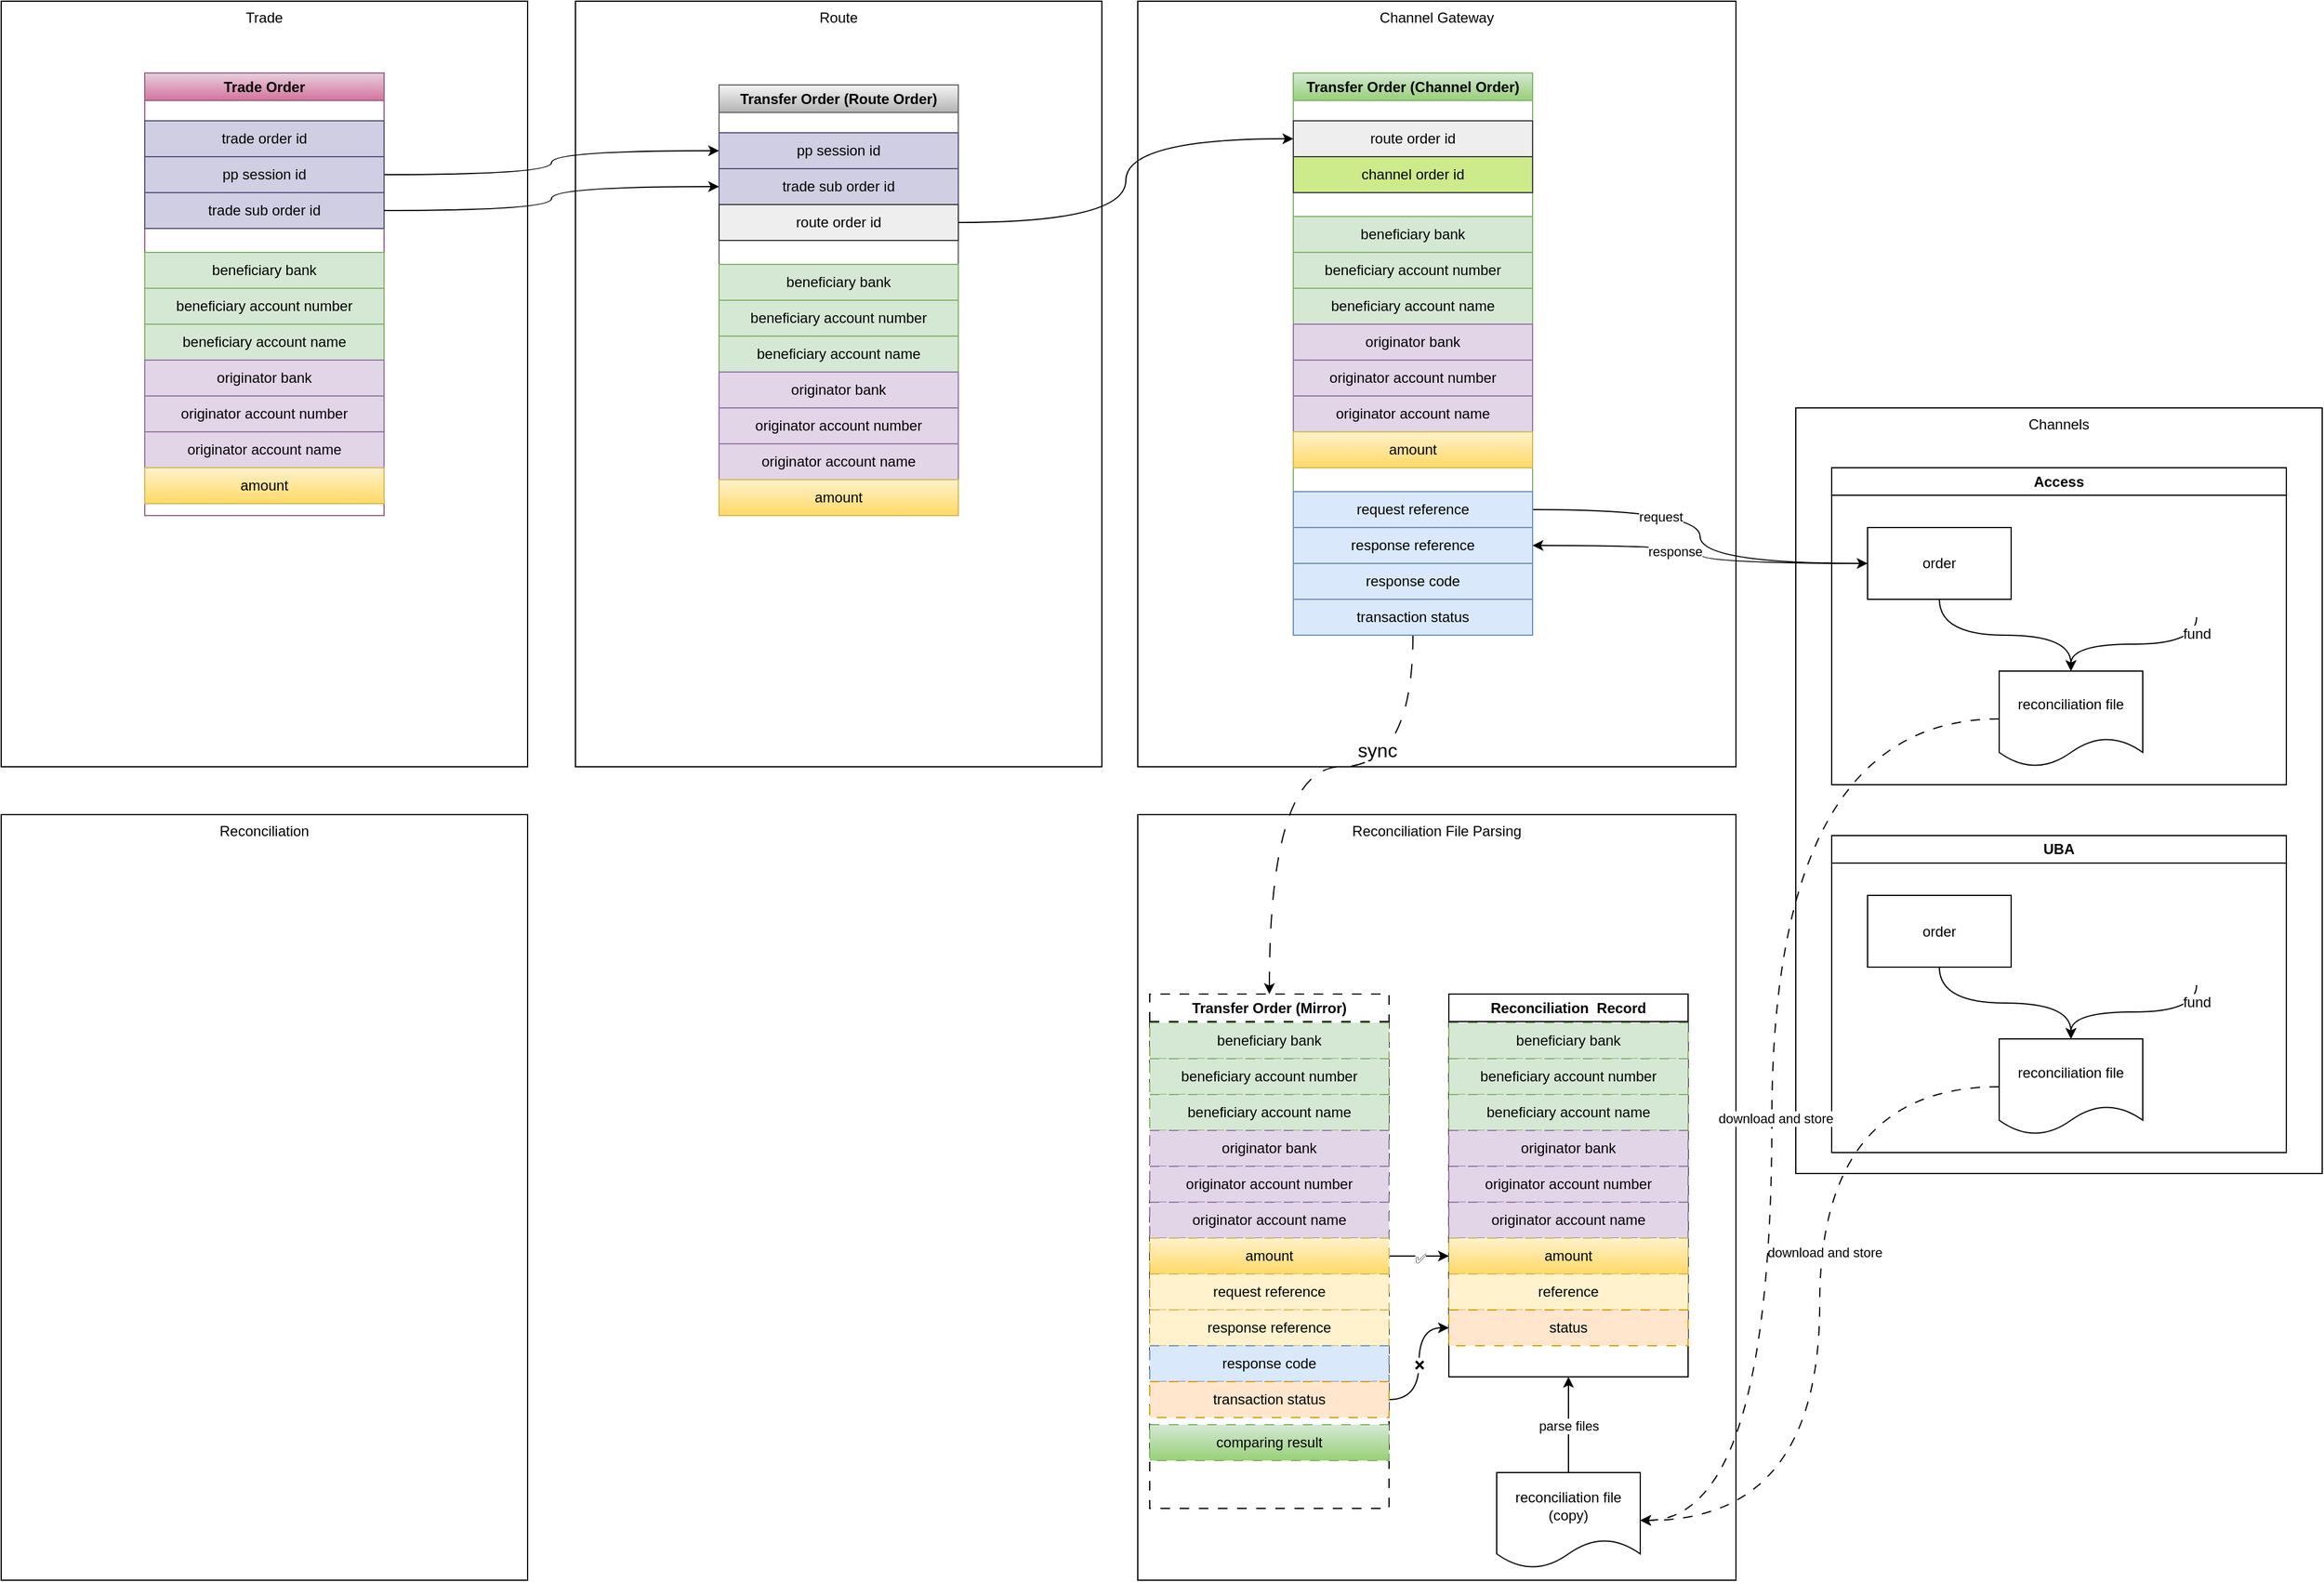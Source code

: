 <mxfile version="21.6.8" type="github">
  <diagram name="第 1 页" id="IDC6OgUZG76HqQoy6pAl">
    <mxGraphModel dx="2133" dy="830" grid="1" gridSize="10" guides="1" tooltips="1" connect="1" arrows="1" fold="1" page="1" pageScale="1" pageWidth="827" pageHeight="1169" math="0" shadow="0">
      <root>
        <mxCell id="0" />
        <mxCell id="1" parent="0" />
        <mxCell id="8EhN2QBnAJq9SpPhxFZ0-1" value="Trade" style="rounded=0;whiteSpace=wrap;html=1;align=center;verticalAlign=top;" parent="1" vertex="1">
          <mxGeometry x="-430" y="40" width="440" height="640" as="geometry" />
        </mxCell>
        <mxCell id="8EhN2QBnAJq9SpPhxFZ0-2" value="Channel Gateway" style="rounded=0;whiteSpace=wrap;html=1;align=center;verticalAlign=top;" parent="1" vertex="1">
          <mxGeometry x="520" y="40" width="500" height="640" as="geometry" />
        </mxCell>
        <mxCell id="8EhN2QBnAJq9SpPhxFZ0-3" value="Channels" style="rounded=0;whiteSpace=wrap;html=1;align=center;verticalAlign=top;" parent="1" vertex="1">
          <mxGeometry x="1070" y="380" width="440" height="640" as="geometry" />
        </mxCell>
        <mxCell id="8EhN2QBnAJq9SpPhxFZ0-11" value="&lt;div style=&quot;text-align: left;&quot;&gt;&lt;span style=&quot;background-color: initial;&quot;&gt;Reconciliation File Parsing&lt;/span&gt;&lt;/div&gt;" style="rounded=0;whiteSpace=wrap;html=1;align=center;verticalAlign=top;" parent="1" vertex="1">
          <mxGeometry x="520" y="720" width="500" height="640" as="geometry" />
        </mxCell>
        <mxCell id="8EhN2QBnAJq9SpPhxFZ0-15" value="Reconciliation" style="rounded=0;whiteSpace=wrap;html=1;align=center;verticalAlign=top;" parent="1" vertex="1">
          <mxGeometry x="-430" y="720" width="440" height="640" as="geometry" />
        </mxCell>
        <mxCell id="8EhN2QBnAJq9SpPhxFZ0-19" value="Transfer Order (Channel Order)" style="swimlane;whiteSpace=wrap;html=1;fillColor=#d5e8d4;gradientColor=#97d077;strokeColor=#82b366;" parent="1" vertex="1">
          <mxGeometry x="650" y="100" width="200" height="470" as="geometry" />
        </mxCell>
        <mxCell id="mXisu1iTDLMtMhRkeNwS-12" value="channel order id" style="rounded=0;whiteSpace=wrap;html=1;fillColor=#cdeb8b;strokeColor=#36393d;container=0;" vertex="1" parent="8EhN2QBnAJq9SpPhxFZ0-19">
          <mxGeometry y="70" width="200" height="30" as="geometry" />
        </mxCell>
        <mxCell id="8EhN2QBnAJq9SpPhxFZ0-20" value="Access" style="swimlane;whiteSpace=wrap;html=1;" parent="1" vertex="1">
          <mxGeometry x="1100" y="430" width="380" height="265" as="geometry" />
        </mxCell>
        <mxCell id="8EhN2QBnAJq9SpPhxFZ0-21" value="reconciliation file" style="shape=document;whiteSpace=wrap;html=1;boundedLbl=1;" parent="8EhN2QBnAJq9SpPhxFZ0-20" vertex="1">
          <mxGeometry x="140" y="170" width="120" height="80" as="geometry" />
        </mxCell>
        <mxCell id="8EhN2QBnAJq9SpPhxFZ0-22" style="edgeStyle=orthogonalEdgeStyle;rounded=0;orthogonalLoop=1;jettySize=auto;html=1;entryX=0.5;entryY=0;entryDx=0;entryDy=0;curved=1;" parent="8EhN2QBnAJq9SpPhxFZ0-20" source="8EhN2QBnAJq9SpPhxFZ0-23" target="8EhN2QBnAJq9SpPhxFZ0-21" edge="1">
          <mxGeometry relative="1" as="geometry" />
        </mxCell>
        <mxCell id="8EhN2QBnAJq9SpPhxFZ0-23" value="order" style="rounded=0;whiteSpace=wrap;html=1;" parent="8EhN2QBnAJq9SpPhxFZ0-20" vertex="1">
          <mxGeometry x="30" y="50" width="120" height="60" as="geometry" />
        </mxCell>
        <mxCell id="8EhN2QBnAJq9SpPhxFZ0-24" style="edgeStyle=orthogonalEdgeStyle;rounded=0;orthogonalLoop=1;jettySize=auto;html=1;entryX=0.5;entryY=0;entryDx=0;entryDy=0;curved=1;exitX=0.5;exitY=1;exitDx=0;exitDy=0;" parent="8EhN2QBnAJq9SpPhxFZ0-20" source="8EhN2QBnAJq9SpPhxFZ0-25" target="8EhN2QBnAJq9SpPhxFZ0-21" edge="1">
          <mxGeometry relative="1" as="geometry" />
        </mxCell>
        <mxCell id="8EhN2QBnAJq9SpPhxFZ0-25" value="fund" style="shape=image;html=1;verticalAlign=top;verticalLabelPosition=bottom;labelBackgroundColor=#ffffff;imageAspect=0;aspect=fixed;image=https://cdn4.iconfinder.com/data/icons/online-marketing-hand-drawn-vol-1/52/coin__dollar__money__payment__finance__fund__cash-128.png" parent="8EhN2QBnAJq9SpPhxFZ0-20" vertex="1">
          <mxGeometry x="260" y="35" width="90" height="90" as="geometry" />
        </mxCell>
        <mxCell id="8EhN2QBnAJq9SpPhxFZ0-26" value="UBA" style="swimlane;whiteSpace=wrap;html=1;" parent="1" vertex="1">
          <mxGeometry x="1100" y="737.5" width="380" height="265" as="geometry" />
        </mxCell>
        <mxCell id="8EhN2QBnAJq9SpPhxFZ0-27" value="reconciliation file" style="shape=document;whiteSpace=wrap;html=1;boundedLbl=1;" parent="8EhN2QBnAJq9SpPhxFZ0-26" vertex="1">
          <mxGeometry x="140" y="170" width="120" height="80" as="geometry" />
        </mxCell>
        <mxCell id="8EhN2QBnAJq9SpPhxFZ0-28" style="edgeStyle=orthogonalEdgeStyle;rounded=0;orthogonalLoop=1;jettySize=auto;html=1;entryX=0.5;entryY=0;entryDx=0;entryDy=0;curved=1;" parent="8EhN2QBnAJq9SpPhxFZ0-26" source="8EhN2QBnAJq9SpPhxFZ0-29" target="8EhN2QBnAJq9SpPhxFZ0-27" edge="1">
          <mxGeometry relative="1" as="geometry" />
        </mxCell>
        <mxCell id="8EhN2QBnAJq9SpPhxFZ0-29" value="order" style="rounded=0;whiteSpace=wrap;html=1;" parent="8EhN2QBnAJq9SpPhxFZ0-26" vertex="1">
          <mxGeometry x="30" y="50" width="120" height="60" as="geometry" />
        </mxCell>
        <mxCell id="8EhN2QBnAJq9SpPhxFZ0-30" style="edgeStyle=orthogonalEdgeStyle;rounded=0;orthogonalLoop=1;jettySize=auto;html=1;entryX=0.5;entryY=0;entryDx=0;entryDy=0;curved=1;exitX=0.5;exitY=1;exitDx=0;exitDy=0;" parent="8EhN2QBnAJq9SpPhxFZ0-26" source="8EhN2QBnAJq9SpPhxFZ0-31" target="8EhN2QBnAJq9SpPhxFZ0-27" edge="1">
          <mxGeometry relative="1" as="geometry" />
        </mxCell>
        <mxCell id="8EhN2QBnAJq9SpPhxFZ0-31" value="fund" style="shape=image;html=1;verticalAlign=top;verticalLabelPosition=bottom;labelBackgroundColor=#ffffff;imageAspect=0;aspect=fixed;image=https://cdn4.iconfinder.com/data/icons/online-marketing-hand-drawn-vol-1/52/coin__dollar__money__payment__finance__fund__cash-128.png" parent="8EhN2QBnAJq9SpPhxFZ0-26" vertex="1">
          <mxGeometry x="260" y="35" width="90" height="90" as="geometry" />
        </mxCell>
        <mxCell id="8EhN2QBnAJq9SpPhxFZ0-41" style="edgeStyle=orthogonalEdgeStyle;rounded=0;orthogonalLoop=1;jettySize=auto;html=1;entryX=0.5;entryY=0;entryDx=0;entryDy=0;curved=1;dashed=1;dashPattern=12 12;strokeWidth=1;exitX=0.5;exitY=1;exitDx=0;exitDy=0;" parent="1" source="8EhN2QBnAJq9SpPhxFZ0-19" target="8EhN2QBnAJq9SpPhxFZ0-40" edge="1">
          <mxGeometry relative="1" as="geometry">
            <Array as="points">
              <mxPoint x="750" y="680" />
              <mxPoint x="630" y="680" />
            </Array>
          </mxGeometry>
        </mxCell>
        <mxCell id="8EhN2QBnAJq9SpPhxFZ0-42" value="sync" style="edgeLabel;html=1;align=center;verticalAlign=middle;resizable=0;points=[];fontSize=16;" parent="8EhN2QBnAJq9SpPhxFZ0-41" vertex="1" connectable="0">
          <mxGeometry x="-0.333" y="-14" relative="1" as="geometry">
            <mxPoint as="offset" />
          </mxGeometry>
        </mxCell>
        <mxCell id="8EhN2QBnAJq9SpPhxFZ0-40" value="Transfer Order (Mirror)" style="swimlane;whiteSpace=wrap;html=1;dashed=1;dashPattern=8 8;" parent="1" vertex="1">
          <mxGeometry x="530" y="870" width="200" height="430" as="geometry" />
        </mxCell>
        <mxCell id="8EhN2QBnAJq9SpPhxFZ0-44" value="Reconciliation&amp;nbsp; Record" style="swimlane;whiteSpace=wrap;html=1;" parent="1" vertex="1">
          <mxGeometry x="780" y="870" width="200" height="320" as="geometry" />
        </mxCell>
        <mxCell id="exneHYosglLth6qOWhdi-8" style="edgeStyle=orthogonalEdgeStyle;rounded=0;orthogonalLoop=1;jettySize=auto;html=1;entryX=0.5;entryY=1;entryDx=0;entryDy=0;" parent="1" source="8EhN2QBnAJq9SpPhxFZ0-55" target="8EhN2QBnAJq9SpPhxFZ0-44" edge="1">
          <mxGeometry relative="1" as="geometry" />
        </mxCell>
        <mxCell id="exneHYosglLth6qOWhdi-9" value="parse files" style="edgeLabel;html=1;align=center;verticalAlign=middle;resizable=0;points=[];" parent="exneHYosglLth6qOWhdi-8" vertex="1" connectable="0">
          <mxGeometry x="-0.025" relative="1" as="geometry">
            <mxPoint as="offset" />
          </mxGeometry>
        </mxCell>
        <mxCell id="8EhN2QBnAJq9SpPhxFZ0-55" value="reconciliation file (copy)" style="shape=document;whiteSpace=wrap;html=1;boundedLbl=1;" parent="1" vertex="1">
          <mxGeometry x="820" y="1270" width="120" height="80" as="geometry" />
        </mxCell>
        <mxCell id="8EhN2QBnAJq9SpPhxFZ0-56" style="edgeStyle=orthogonalEdgeStyle;rounded=0;orthogonalLoop=1;jettySize=auto;html=1;entryX=1;entryY=0.5;entryDx=0;entryDy=0;curved=1;dashed=1;dashPattern=8 8;" parent="1" source="8EhN2QBnAJq9SpPhxFZ0-27" target="8EhN2QBnAJq9SpPhxFZ0-55" edge="1">
          <mxGeometry relative="1" as="geometry" />
        </mxCell>
        <mxCell id="mXisu1iTDLMtMhRkeNwS-3" value="download and store" style="edgeLabel;html=1;align=center;verticalAlign=middle;resizable=0;points=[];" vertex="1" connectable="0" parent="8EhN2QBnAJq9SpPhxFZ0-56">
          <mxGeometry x="-0.132" y="4" relative="1" as="geometry">
            <mxPoint y="1" as="offset" />
          </mxGeometry>
        </mxCell>
        <mxCell id="8EhN2QBnAJq9SpPhxFZ0-47" value="beneficiary bank" style="rounded=0;whiteSpace=wrap;html=1;fillColor=#d5e8d4;strokeColor=#82b366;dashed=1;dashPattern=8 8;" parent="1" vertex="1">
          <mxGeometry x="530" y="894" width="200" height="30" as="geometry" />
        </mxCell>
        <mxCell id="8EhN2QBnAJq9SpPhxFZ0-48" value="beneficiary account number" style="rounded=0;whiteSpace=wrap;html=1;fillColor=#d5e8d4;strokeColor=#82b366;dashed=1;dashPattern=8 8;" parent="1" vertex="1">
          <mxGeometry x="530" y="924" width="200" height="30" as="geometry" />
        </mxCell>
        <mxCell id="8EhN2QBnAJq9SpPhxFZ0-49" value="beneficiary account name" style="rounded=0;whiteSpace=wrap;html=1;fillColor=#d5e8d4;strokeColor=#82b366;dashed=1;dashPattern=8 8;" parent="1" vertex="1">
          <mxGeometry x="530" y="954" width="200" height="30" as="geometry" />
        </mxCell>
        <mxCell id="8EhN2QBnAJq9SpPhxFZ0-50" value="originator bank" style="rounded=0;whiteSpace=wrap;html=1;fillColor=#e1d5e7;strokeColor=#9673a6;dashed=1;dashPattern=8 8;" parent="1" vertex="1">
          <mxGeometry x="530" y="984" width="200" height="30" as="geometry" />
        </mxCell>
        <mxCell id="8EhN2QBnAJq9SpPhxFZ0-51" value="originator account number" style="rounded=0;whiteSpace=wrap;html=1;fillColor=#e1d5e7;strokeColor=#9673a6;dashed=1;dashPattern=8 8;" parent="1" vertex="1">
          <mxGeometry x="530" y="1014" width="200" height="30" as="geometry" />
        </mxCell>
        <mxCell id="8EhN2QBnAJq9SpPhxFZ0-52" value="originator account name" style="rounded=0;whiteSpace=wrap;html=1;fillColor=#e1d5e7;strokeColor=#9673a6;dashed=1;dashPattern=8 8;" parent="1" vertex="1">
          <mxGeometry x="530" y="1044" width="200" height="30" as="geometry" />
        </mxCell>
        <mxCell id="exneHYosglLth6qOWhdi-19" style="edgeStyle=orthogonalEdgeStyle;rounded=0;orthogonalLoop=1;jettySize=auto;html=1;entryX=0;entryY=0.5;entryDx=0;entryDy=0;" parent="1" source="8EhN2QBnAJq9SpPhxFZ0-53" target="exneHYosglLth6qOWhdi-16" edge="1">
          <mxGeometry relative="1" as="geometry" />
        </mxCell>
        <mxCell id="exneHYosglLth6qOWhdi-20" value="✅" style="edgeLabel;html=1;align=center;verticalAlign=middle;resizable=0;points=[];" parent="exneHYosglLth6qOWhdi-19" vertex="1" connectable="0">
          <mxGeometry x="0.04" y="-2" relative="1" as="geometry">
            <mxPoint as="offset" />
          </mxGeometry>
        </mxCell>
        <mxCell id="8EhN2QBnAJq9SpPhxFZ0-53" value="amount" style="rounded=0;whiteSpace=wrap;html=1;dashed=1;dashPattern=8 8;fillColor=#fff2cc;gradientColor=#ffd966;strokeColor=#d6b656;" parent="1" vertex="1">
          <mxGeometry x="530" y="1074" width="200" height="30" as="geometry" />
        </mxCell>
        <mxCell id="8EhN2QBnAJq9SpPhxFZ0-54" value="request reference" style="rounded=0;whiteSpace=wrap;html=1;fillColor=#fff2cc;strokeColor=#d6b656;dashed=1;dashPattern=8 8;" parent="1" vertex="1">
          <mxGeometry x="530" y="1104" width="200" height="30" as="geometry" />
        </mxCell>
        <mxCell id="exneHYosglLth6qOWhdi-4" value="response reference" style="rounded=0;whiteSpace=wrap;html=1;fillColor=#fff2cc;strokeColor=#d6b656;dashed=1;dashPattern=8 8;" parent="1" vertex="1">
          <mxGeometry x="530" y="1134" width="200" height="30" as="geometry" />
        </mxCell>
        <mxCell id="exneHYosglLth6qOWhdi-5" value="response code" style="rounded=0;whiteSpace=wrap;html=1;fillColor=#dae8fc;strokeColor=#6c8ebf;dashed=1;dashPattern=8 8;" parent="1" vertex="1">
          <mxGeometry x="530" y="1164" width="200" height="30" as="geometry" />
        </mxCell>
        <mxCell id="8EhN2QBnAJq9SpPhxFZ0-32" value="beneficiary bank" style="rounded=0;whiteSpace=wrap;html=1;fillColor=#d5e8d4;strokeColor=#82b366;container=0;" parent="1" vertex="1">
          <mxGeometry x="650" y="220" width="200" height="30" as="geometry" />
        </mxCell>
        <mxCell id="8EhN2QBnAJq9SpPhxFZ0-33" value="beneficiary account number" style="rounded=0;whiteSpace=wrap;html=1;fillColor=#d5e8d4;strokeColor=#82b366;" parent="1" vertex="1">
          <mxGeometry x="650" y="250" width="200" height="30" as="geometry" />
        </mxCell>
        <mxCell id="8EhN2QBnAJq9SpPhxFZ0-34" value="beneficiary account name" style="rounded=0;whiteSpace=wrap;html=1;fillColor=#d5e8d4;strokeColor=#82b366;" parent="1" vertex="1">
          <mxGeometry x="650" y="280" width="200" height="30" as="geometry" />
        </mxCell>
        <mxCell id="8EhN2QBnAJq9SpPhxFZ0-35" value="originator bank" style="rounded=0;whiteSpace=wrap;html=1;fillColor=#e1d5e7;strokeColor=#9673a6;" parent="1" vertex="1">
          <mxGeometry x="650" y="310" width="200" height="30" as="geometry" />
        </mxCell>
        <mxCell id="8EhN2QBnAJq9SpPhxFZ0-36" value="originator account number" style="rounded=0;whiteSpace=wrap;html=1;fillColor=#e1d5e7;strokeColor=#9673a6;" parent="1" vertex="1">
          <mxGeometry x="650" y="340" width="200" height="30" as="geometry" />
        </mxCell>
        <mxCell id="8EhN2QBnAJq9SpPhxFZ0-37" value="originator account name" style="rounded=0;whiteSpace=wrap;html=1;fillColor=#e1d5e7;strokeColor=#9673a6;" parent="1" vertex="1">
          <mxGeometry x="650" y="370" width="200" height="30" as="geometry" />
        </mxCell>
        <mxCell id="8EhN2QBnAJq9SpPhxFZ0-38" value="amount" style="rounded=0;whiteSpace=wrap;html=1;fillColor=#fff2cc;gradientColor=#ffd966;strokeColor=#d6b656;" parent="1" vertex="1">
          <mxGeometry x="650" y="400" width="200" height="30" as="geometry" />
        </mxCell>
        <mxCell id="mXisu1iTDLMtMhRkeNwS-35" style="edgeStyle=orthogonalEdgeStyle;rounded=0;orthogonalLoop=1;jettySize=auto;html=1;entryX=0;entryY=0.5;entryDx=0;entryDy=0;curved=1;" edge="1" parent="1" source="8EhN2QBnAJq9SpPhxFZ0-39" target="8EhN2QBnAJq9SpPhxFZ0-23">
          <mxGeometry relative="1" as="geometry" />
        </mxCell>
        <mxCell id="mXisu1iTDLMtMhRkeNwS-37" value="request" style="edgeLabel;html=1;align=center;verticalAlign=middle;resizable=0;points=[];" vertex="1" connectable="0" parent="mXisu1iTDLMtMhRkeNwS-35">
          <mxGeometry x="-0.342" y="-6" relative="1" as="geometry">
            <mxPoint as="offset" />
          </mxGeometry>
        </mxCell>
        <mxCell id="8EhN2QBnAJq9SpPhxFZ0-39" value="request reference" style="rounded=0;whiteSpace=wrap;html=1;fillColor=#dae8fc;strokeColor=#6c8ebf;" parent="1" vertex="1">
          <mxGeometry x="650" y="450" width="200" height="30" as="geometry" />
        </mxCell>
        <mxCell id="exneHYosglLth6qOWhdi-1" value="response code" style="rounded=0;whiteSpace=wrap;html=1;fillColor=#dae8fc;strokeColor=#6c8ebf;" parent="1" vertex="1">
          <mxGeometry x="650" y="510" width="200" height="30" as="geometry" />
        </mxCell>
        <mxCell id="exneHYosglLth6qOWhdi-2" value="response reference" style="rounded=0;whiteSpace=wrap;html=1;fillColor=#dae8fc;strokeColor=#6c8ebf;" parent="1" vertex="1">
          <mxGeometry x="650" y="480" width="200" height="30" as="geometry" />
        </mxCell>
        <mxCell id="exneHYosglLth6qOWhdi-6" value="transaction status" style="rounded=0;whiteSpace=wrap;html=1;fillColor=#dae8fc;strokeColor=#6c8ebf;" parent="1" vertex="1">
          <mxGeometry x="650" y="540" width="200" height="30" as="geometry" />
        </mxCell>
        <mxCell id="exneHYosglLth6qOWhdi-21" style="edgeStyle=orthogonalEdgeStyle;rounded=0;orthogonalLoop=1;jettySize=auto;html=1;entryX=0;entryY=0.5;entryDx=0;entryDy=0;curved=1;" parent="1" source="exneHYosglLth6qOWhdi-7" target="exneHYosglLth6qOWhdi-18" edge="1">
          <mxGeometry relative="1" as="geometry" />
        </mxCell>
        <mxCell id="exneHYosglLth6qOWhdi-22" value="❌" style="edgeLabel;html=1;align=center;verticalAlign=middle;resizable=0;points=[];" parent="exneHYosglLth6qOWhdi-21" vertex="1" connectable="0">
          <mxGeometry x="-0.018" relative="1" as="geometry">
            <mxPoint as="offset" />
          </mxGeometry>
        </mxCell>
        <mxCell id="exneHYosglLth6qOWhdi-7" value="transaction status" style="rounded=0;whiteSpace=wrap;html=1;fillColor=#ffe6cc;strokeColor=#d79b00;dashed=1;dashPattern=8 8;" parent="1" vertex="1">
          <mxGeometry x="530" y="1194" width="200" height="30" as="geometry" />
        </mxCell>
        <mxCell id="exneHYosglLth6qOWhdi-10" value="beneficiary bank" style="rounded=0;whiteSpace=wrap;html=1;fillColor=#d5e8d4;strokeColor=#82b366;dashed=1;dashPattern=8 8;" parent="1" vertex="1">
          <mxGeometry x="780" y="894" width="200" height="30" as="geometry" />
        </mxCell>
        <mxCell id="exneHYosglLth6qOWhdi-11" value="beneficiary account number" style="rounded=0;whiteSpace=wrap;html=1;fillColor=#d5e8d4;strokeColor=#82b366;dashed=1;dashPattern=8 8;" parent="1" vertex="1">
          <mxGeometry x="780" y="924" width="200" height="30" as="geometry" />
        </mxCell>
        <mxCell id="exneHYosglLth6qOWhdi-12" value="beneficiary account name" style="rounded=0;whiteSpace=wrap;html=1;fillColor=#d5e8d4;strokeColor=#82b366;dashed=1;dashPattern=8 8;" parent="1" vertex="1">
          <mxGeometry x="780" y="954" width="200" height="30" as="geometry" />
        </mxCell>
        <mxCell id="exneHYosglLth6qOWhdi-13" value="originator bank" style="rounded=0;whiteSpace=wrap;html=1;fillColor=#e1d5e7;strokeColor=#9673a6;dashed=1;dashPattern=8 8;" parent="1" vertex="1">
          <mxGeometry x="780" y="984" width="200" height="30" as="geometry" />
        </mxCell>
        <mxCell id="exneHYosglLth6qOWhdi-14" value="originator account number" style="rounded=0;whiteSpace=wrap;html=1;fillColor=#e1d5e7;strokeColor=#9673a6;dashed=1;dashPattern=8 8;" parent="1" vertex="1">
          <mxGeometry x="780" y="1014" width="200" height="30" as="geometry" />
        </mxCell>
        <mxCell id="exneHYosglLth6qOWhdi-15" value="originator account name" style="rounded=0;whiteSpace=wrap;html=1;fillColor=#e1d5e7;strokeColor=#9673a6;dashed=1;dashPattern=8 8;" parent="1" vertex="1">
          <mxGeometry x="780" y="1044" width="200" height="30" as="geometry" />
        </mxCell>
        <mxCell id="exneHYosglLth6qOWhdi-16" value="amount" style="rounded=0;whiteSpace=wrap;html=1;dashed=1;dashPattern=8 8;fillColor=#fff2cc;gradientColor=#ffd966;strokeColor=#d6b656;" parent="1" vertex="1">
          <mxGeometry x="780" y="1074" width="200" height="30" as="geometry" />
        </mxCell>
        <mxCell id="exneHYosglLth6qOWhdi-17" value="reference" style="rounded=0;whiteSpace=wrap;html=1;fillColor=#fff2cc;strokeColor=#d6b656;dashed=1;dashPattern=8 8;" parent="1" vertex="1">
          <mxGeometry x="780" y="1104" width="200" height="30" as="geometry" />
        </mxCell>
        <mxCell id="exneHYosglLth6qOWhdi-18" value="status" style="rounded=0;whiteSpace=wrap;html=1;fillColor=#ffe6cc;strokeColor=#d79b00;dashed=1;dashPattern=8 8;" parent="1" vertex="1">
          <mxGeometry x="780" y="1134" width="200" height="30" as="geometry" />
        </mxCell>
        <mxCell id="exneHYosglLth6qOWhdi-23" value="comparing result" style="rounded=0;whiteSpace=wrap;html=1;fillColor=#d5e8d4;strokeColor=#82b366;dashed=1;dashPattern=8 8;gradientColor=#97d077;" parent="1" vertex="1">
          <mxGeometry x="530" y="1230" width="200" height="30" as="geometry" />
        </mxCell>
        <mxCell id="exneHYosglLth6qOWhdi-24" value="Trade Order" style="swimlane;whiteSpace=wrap;html=1;fillColor=#e6d0de;gradientColor=#d5739d;strokeColor=#996185;" parent="1" vertex="1">
          <mxGeometry x="-310" y="100" width="200" height="370" as="geometry" />
        </mxCell>
        <mxCell id="mXisu1iTDLMtMhRkeNwS-27" value="trade sub order id" style="rounded=0;whiteSpace=wrap;html=1;fillColor=#d0cee2;strokeColor=#56517e;container=0;movable=1;resizable=1;rotatable=1;deletable=1;editable=1;locked=0;connectable=1;" vertex="1" parent="exneHYosglLth6qOWhdi-24">
          <mxGeometry y="100" width="200" height="30" as="geometry" />
        </mxCell>
        <mxCell id="mXisu1iTDLMtMhRkeNwS-1" style="edgeStyle=orthogonalEdgeStyle;rounded=0;orthogonalLoop=1;jettySize=auto;html=1;entryX=1;entryY=0.5;entryDx=0;entryDy=0;curved=1;dashed=1;dashPattern=8 8;" edge="1" parent="1" source="8EhN2QBnAJq9SpPhxFZ0-21" target="8EhN2QBnAJq9SpPhxFZ0-55">
          <mxGeometry relative="1" as="geometry">
            <Array as="points">
              <mxPoint x="1050" y="640" />
              <mxPoint x="1050" y="1310" />
            </Array>
          </mxGeometry>
        </mxCell>
        <mxCell id="mXisu1iTDLMtMhRkeNwS-2" value="download and store" style="edgeLabel;html=1;align=center;verticalAlign=middle;resizable=0;points=[];" vertex="1" connectable="0" parent="mXisu1iTDLMtMhRkeNwS-1">
          <mxGeometry x="0.08" y="3" relative="1" as="geometry">
            <mxPoint as="offset" />
          </mxGeometry>
        </mxCell>
        <mxCell id="mXisu1iTDLMtMhRkeNwS-13" value="route order id" style="rounded=0;whiteSpace=wrap;html=1;fillColor=#eeeeee;strokeColor=#36393d;container=0;" vertex="1" parent="1">
          <mxGeometry x="650" y="140" width="200" height="30" as="geometry" />
        </mxCell>
        <mxCell id="mXisu1iTDLMtMhRkeNwS-14" value="Route" style="rounded=0;whiteSpace=wrap;html=1;align=center;verticalAlign=top;" vertex="1" parent="1">
          <mxGeometry x="50" y="40" width="440" height="640" as="geometry" />
        </mxCell>
        <mxCell id="mXisu1iTDLMtMhRkeNwS-15" value="Transfer Order (Route Order)" style="swimlane;whiteSpace=wrap;html=1;fillColor=#f5f5f5;gradientColor=#b3b3b3;strokeColor=#666666;" vertex="1" parent="1">
          <mxGeometry x="170" y="110" width="200" height="360" as="geometry" />
        </mxCell>
        <mxCell id="mXisu1iTDLMtMhRkeNwS-23" value="trade order id" style="rounded=0;whiteSpace=wrap;html=1;fillColor=#d0cee2;strokeColor=#56517e;container=0;movable=1;resizable=1;rotatable=1;deletable=1;editable=1;locked=0;connectable=1;" vertex="1" parent="1">
          <mxGeometry x="-310" y="140" width="200" height="30" as="geometry" />
        </mxCell>
        <mxCell id="mXisu1iTDLMtMhRkeNwS-32" style="edgeStyle=orthogonalEdgeStyle;rounded=0;orthogonalLoop=1;jettySize=auto;html=1;entryX=0;entryY=0.5;entryDx=0;entryDy=0;curved=1;" edge="1" parent="1" source="mXisu1iTDLMtMhRkeNwS-24" target="mXisu1iTDLMtMhRkeNwS-28">
          <mxGeometry relative="1" as="geometry" />
        </mxCell>
        <mxCell id="mXisu1iTDLMtMhRkeNwS-24" value="pp session id" style="rounded=0;whiteSpace=wrap;html=1;fillColor=#d0cee2;strokeColor=#56517e;container=0;movable=1;resizable=1;rotatable=1;deletable=1;editable=1;locked=0;connectable=1;" vertex="1" parent="1">
          <mxGeometry x="-310" y="170" width="200" height="30" as="geometry" />
        </mxCell>
        <mxCell id="mXisu1iTDLMtMhRkeNwS-29" value="" style="group" vertex="1" connectable="0" parent="1">
          <mxGeometry x="-310" y="250" width="200" height="210" as="geometry" />
        </mxCell>
        <mxCell id="mXisu1iTDLMtMhRkeNwS-5" value="beneficiary bank" style="rounded=0;whiteSpace=wrap;html=1;fillColor=#d5e8d4;strokeColor=#82b366;container=0;" vertex="1" parent="mXisu1iTDLMtMhRkeNwS-29">
          <mxGeometry width="200" height="30" as="geometry" />
        </mxCell>
        <mxCell id="mXisu1iTDLMtMhRkeNwS-6" value="beneficiary account number" style="rounded=0;whiteSpace=wrap;html=1;fillColor=#d5e8d4;strokeColor=#82b366;" vertex="1" parent="mXisu1iTDLMtMhRkeNwS-29">
          <mxGeometry y="30" width="200" height="30" as="geometry" />
        </mxCell>
        <mxCell id="mXisu1iTDLMtMhRkeNwS-7" value="beneficiary account name" style="rounded=0;whiteSpace=wrap;html=1;fillColor=#d5e8d4;strokeColor=#82b366;" vertex="1" parent="mXisu1iTDLMtMhRkeNwS-29">
          <mxGeometry y="60" width="200" height="30" as="geometry" />
        </mxCell>
        <mxCell id="mXisu1iTDLMtMhRkeNwS-8" value="originator bank" style="rounded=0;whiteSpace=wrap;html=1;fillColor=#e1d5e7;strokeColor=#9673a6;" vertex="1" parent="mXisu1iTDLMtMhRkeNwS-29">
          <mxGeometry y="90" width="200" height="30" as="geometry" />
        </mxCell>
        <mxCell id="mXisu1iTDLMtMhRkeNwS-9" value="originator account number" style="rounded=0;whiteSpace=wrap;html=1;fillColor=#e1d5e7;strokeColor=#9673a6;" vertex="1" parent="mXisu1iTDLMtMhRkeNwS-29">
          <mxGeometry y="120" width="200" height="30" as="geometry" />
        </mxCell>
        <mxCell id="mXisu1iTDLMtMhRkeNwS-10" value="originator account name" style="rounded=0;whiteSpace=wrap;html=1;fillColor=#e1d5e7;strokeColor=#9673a6;" vertex="1" parent="mXisu1iTDLMtMhRkeNwS-29">
          <mxGeometry y="150" width="200" height="30" as="geometry" />
        </mxCell>
        <mxCell id="mXisu1iTDLMtMhRkeNwS-11" value="amount" style="rounded=0;whiteSpace=wrap;html=1;fillColor=#fff2cc;gradientColor=#ffd966;strokeColor=#d6b656;" vertex="1" parent="mXisu1iTDLMtMhRkeNwS-29">
          <mxGeometry y="180" width="200" height="30" as="geometry" />
        </mxCell>
        <mxCell id="mXisu1iTDLMtMhRkeNwS-30" value="" style="group" vertex="1" connectable="0" parent="1">
          <mxGeometry x="170" y="150" width="200" height="90" as="geometry" />
        </mxCell>
        <mxCell id="mXisu1iTDLMtMhRkeNwS-25" value="trade sub order id" style="rounded=0;whiteSpace=wrap;html=1;fillColor=#d0cee2;strokeColor=#56517e;container=0;" vertex="1" parent="mXisu1iTDLMtMhRkeNwS-30">
          <mxGeometry y="30" width="200" height="30" as="geometry" />
        </mxCell>
        <mxCell id="mXisu1iTDLMtMhRkeNwS-26" value="route order id" style="rounded=0;whiteSpace=wrap;html=1;fillColor=#eeeeee;strokeColor=#36393d;container=0;" vertex="1" parent="mXisu1iTDLMtMhRkeNwS-30">
          <mxGeometry y="60" width="200" height="30" as="geometry" />
        </mxCell>
        <mxCell id="mXisu1iTDLMtMhRkeNwS-28" value="pp session id" style="rounded=0;whiteSpace=wrap;html=1;fillColor=#d0cee2;strokeColor=#56517e;container=0;" vertex="1" parent="mXisu1iTDLMtMhRkeNwS-30">
          <mxGeometry width="200" height="30" as="geometry" />
        </mxCell>
        <mxCell id="mXisu1iTDLMtMhRkeNwS-31" value="" style="group" vertex="1" connectable="0" parent="1">
          <mxGeometry x="170" y="260" width="200" height="210" as="geometry" />
        </mxCell>
        <mxCell id="mXisu1iTDLMtMhRkeNwS-16" value="beneficiary bank" style="rounded=0;whiteSpace=wrap;html=1;fillColor=#d5e8d4;strokeColor=#82b366;container=0;" vertex="1" parent="mXisu1iTDLMtMhRkeNwS-31">
          <mxGeometry width="200" height="30" as="geometry" />
        </mxCell>
        <mxCell id="mXisu1iTDLMtMhRkeNwS-17" value="beneficiary account number" style="rounded=0;whiteSpace=wrap;html=1;fillColor=#d5e8d4;strokeColor=#82b366;" vertex="1" parent="mXisu1iTDLMtMhRkeNwS-31">
          <mxGeometry y="30" width="200" height="30" as="geometry" />
        </mxCell>
        <mxCell id="mXisu1iTDLMtMhRkeNwS-18" value="beneficiary account name" style="rounded=0;whiteSpace=wrap;html=1;fillColor=#d5e8d4;strokeColor=#82b366;" vertex="1" parent="mXisu1iTDLMtMhRkeNwS-31">
          <mxGeometry y="60" width="200" height="30" as="geometry" />
        </mxCell>
        <mxCell id="mXisu1iTDLMtMhRkeNwS-19" value="originator bank" style="rounded=0;whiteSpace=wrap;html=1;fillColor=#e1d5e7;strokeColor=#9673a6;" vertex="1" parent="mXisu1iTDLMtMhRkeNwS-31">
          <mxGeometry y="90" width="200" height="30" as="geometry" />
        </mxCell>
        <mxCell id="mXisu1iTDLMtMhRkeNwS-20" value="originator account number" style="rounded=0;whiteSpace=wrap;html=1;fillColor=#e1d5e7;strokeColor=#9673a6;" vertex="1" parent="mXisu1iTDLMtMhRkeNwS-31">
          <mxGeometry y="120" width="200" height="30" as="geometry" />
        </mxCell>
        <mxCell id="mXisu1iTDLMtMhRkeNwS-21" value="originator account name" style="rounded=0;whiteSpace=wrap;html=1;fillColor=#e1d5e7;strokeColor=#9673a6;" vertex="1" parent="mXisu1iTDLMtMhRkeNwS-31">
          <mxGeometry y="150" width="200" height="30" as="geometry" />
        </mxCell>
        <mxCell id="mXisu1iTDLMtMhRkeNwS-22" value="amount" style="rounded=0;whiteSpace=wrap;html=1;fillColor=#fff2cc;gradientColor=#ffd966;strokeColor=#d6b656;" vertex="1" parent="mXisu1iTDLMtMhRkeNwS-31">
          <mxGeometry y="180" width="200" height="30" as="geometry" />
        </mxCell>
        <mxCell id="mXisu1iTDLMtMhRkeNwS-33" style="edgeStyle=orthogonalEdgeStyle;rounded=0;orthogonalLoop=1;jettySize=auto;html=1;entryX=0;entryY=0.5;entryDx=0;entryDy=0;curved=1;" edge="1" parent="1" source="mXisu1iTDLMtMhRkeNwS-27" target="mXisu1iTDLMtMhRkeNwS-25">
          <mxGeometry relative="1" as="geometry" />
        </mxCell>
        <mxCell id="mXisu1iTDLMtMhRkeNwS-34" style="edgeStyle=orthogonalEdgeStyle;rounded=0;orthogonalLoop=1;jettySize=auto;html=1;entryX=0;entryY=0.5;entryDx=0;entryDy=0;curved=1;" edge="1" parent="1" source="mXisu1iTDLMtMhRkeNwS-26" target="mXisu1iTDLMtMhRkeNwS-13">
          <mxGeometry relative="1" as="geometry" />
        </mxCell>
        <mxCell id="mXisu1iTDLMtMhRkeNwS-36" style="edgeStyle=orthogonalEdgeStyle;rounded=0;orthogonalLoop=1;jettySize=auto;html=1;entryX=1;entryY=0.5;entryDx=0;entryDy=0;curved=1;" edge="1" parent="1" source="8EhN2QBnAJq9SpPhxFZ0-23" target="exneHYosglLth6qOWhdi-2">
          <mxGeometry relative="1" as="geometry" />
        </mxCell>
        <mxCell id="mXisu1iTDLMtMhRkeNwS-38" value="response" style="edgeLabel;html=1;align=center;verticalAlign=middle;resizable=0;points=[];" vertex="1" connectable="0" parent="mXisu1iTDLMtMhRkeNwS-36">
          <mxGeometry x="0.193" y="5" relative="1" as="geometry">
            <mxPoint as="offset" />
          </mxGeometry>
        </mxCell>
      </root>
    </mxGraphModel>
  </diagram>
</mxfile>

